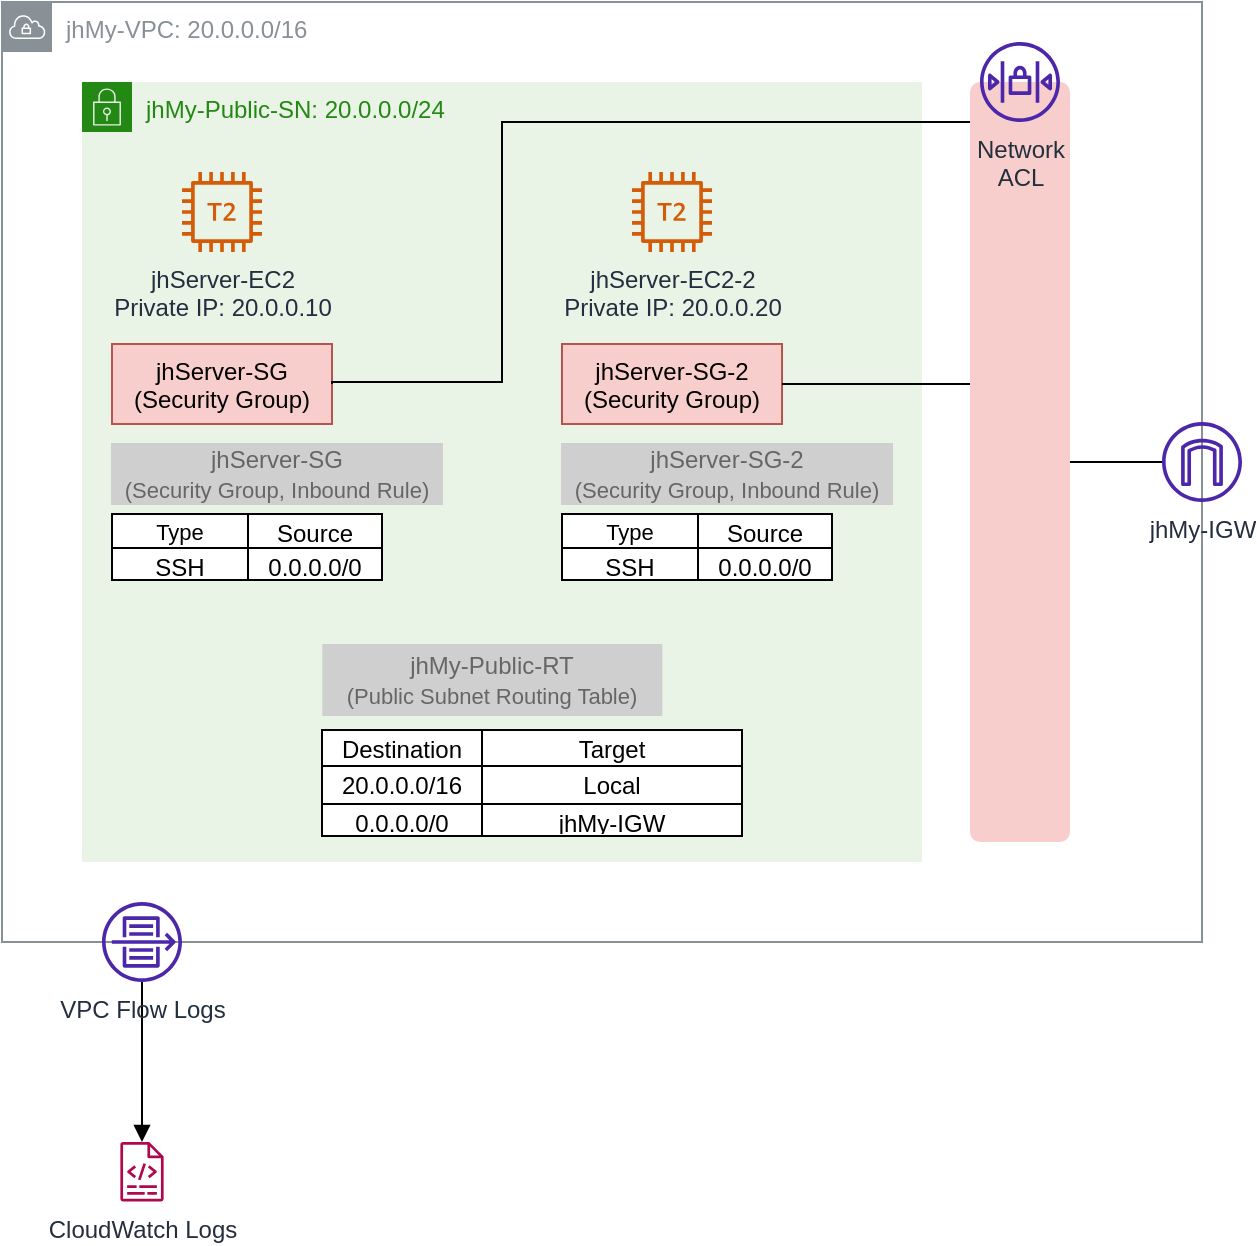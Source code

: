 <mxfile version="20.8.16" type="device"><diagram name="페이지-1" id="ReU_94Ht_Q64m_gdq3RB"><mxGraphModel dx="1114" dy="877" grid="1" gridSize="10" guides="1" tooltips="1" connect="1" arrows="1" fold="1" page="1" pageScale="1" pageWidth="827" pageHeight="1169" math="0" shadow="0"><root><mxCell id="0"/><mxCell id="1" parent="0"/><mxCell id="03eX-UuSFP6B3kCE4FGE-1" value="jhMy-VPC: 20.0.0.0/16" style="sketch=0;outlineConnect=0;gradientColor=none;html=1;whiteSpace=wrap;fontSize=12;fontStyle=0;shape=mxgraph.aws4.group;grIcon=mxgraph.aws4.group_vpc;strokeColor=#879196;fillColor=none;verticalAlign=top;align=left;spacingLeft=30;fontColor=#879196;dashed=0;" vertex="1" parent="1"><mxGeometry x="80" y="80" width="600" height="470" as="geometry"/></mxCell><mxCell id="03eX-UuSFP6B3kCE4FGE-2" value="jhMy-Public-SN: 20.0.0.0/24" style="points=[[0,0],[0.25,0],[0.5,0],[0.75,0],[1,0],[1,0.25],[1,0.5],[1,0.75],[1,1],[0.75,1],[0.5,1],[0.25,1],[0,1],[0,0.75],[0,0.5],[0,0.25]];outlineConnect=0;gradientColor=none;html=1;whiteSpace=wrap;fontSize=12;fontStyle=0;container=1;pointerEvents=0;collapsible=0;recursiveResize=0;shape=mxgraph.aws4.group;grIcon=mxgraph.aws4.group_security_group;grStroke=0;strokeColor=#248814;fillColor=#E9F3E6;verticalAlign=top;align=left;spacingLeft=30;fontColor=#248814;dashed=0;" vertex="1" parent="1"><mxGeometry x="120" y="120" width="420" height="390" as="geometry"/></mxCell><mxCell id="03eX-UuSFP6B3kCE4FGE-3" value="jhServer-EC2&lt;br&gt;Private IP: 20.0.0.10" style="sketch=0;outlineConnect=0;fontColor=#232F3E;gradientColor=none;fillColor=#D45B07;strokeColor=none;dashed=0;verticalLabelPosition=bottom;verticalAlign=top;align=center;html=1;fontSize=12;fontStyle=0;aspect=fixed;pointerEvents=1;shape=mxgraph.aws4.t2_instance;" vertex="1" parent="03eX-UuSFP6B3kCE4FGE-2"><mxGeometry x="50" y="45" width="40" height="40" as="geometry"/></mxCell><mxCell id="03eX-UuSFP6B3kCE4FGE-4" value="jhServer-EC2-2&lt;br&gt;Private IP: 20.0.0.20" style="sketch=0;outlineConnect=0;fontColor=#232F3E;gradientColor=none;fillColor=#D45B07;strokeColor=none;dashed=0;verticalLabelPosition=bottom;verticalAlign=top;align=center;html=1;fontSize=12;fontStyle=0;aspect=fixed;pointerEvents=1;shape=mxgraph.aws4.t2_instance;" vertex="1" parent="03eX-UuSFP6B3kCE4FGE-2"><mxGeometry x="275" y="45" width="40" height="40" as="geometry"/></mxCell><mxCell id="03eX-UuSFP6B3kCE4FGE-5" value="jhServer-SG&#10;(Security Group)" style="fillColor=#f8cecc;strokeColor=#b85450;verticalAlign=top;fontStyle=0;" vertex="1" parent="03eX-UuSFP6B3kCE4FGE-2"><mxGeometry x="15" y="131" width="110" height="40" as="geometry"/></mxCell><mxCell id="03eX-UuSFP6B3kCE4FGE-6" value="jhServer-SG-2&#10;(Security Group)" style="fillColor=#f8cecc;strokeColor=#b85450;verticalAlign=top;fontStyle=0;" vertex="1" parent="03eX-UuSFP6B3kCE4FGE-2"><mxGeometry x="240" y="131" width="110" height="40" as="geometry"/></mxCell><mxCell id="03eX-UuSFP6B3kCE4FGE-7" value="jhServer-SG&lt;br&gt;&lt;font style=&quot;font-size: 11px;&quot;&gt;(Security Group, Inbound Rule)&lt;/font&gt;" style="rounded=0;whiteSpace=wrap;html=1;fillColor=#CFCFCF;fontColor=#666666;strokeColor=#CFCFCF;align=center;" vertex="1" parent="1"><mxGeometry x="135" y="301" width="165" height="30" as="geometry"/></mxCell><mxCell id="03eX-UuSFP6B3kCE4FGE-8" value="" style="shape=table;startSize=0;container=1;collapsible=0;childLayout=tableLayout;fontSize=11;" vertex="1" parent="1"><mxGeometry x="135" y="336" width="135" height="33" as="geometry"/></mxCell><mxCell id="03eX-UuSFP6B3kCE4FGE-9" value="" style="shape=tableRow;horizontal=0;startSize=0;swimlaneHead=0;swimlaneBody=0;strokeColor=inherit;top=0;left=0;bottom=0;right=0;collapsible=0;dropTarget=0;fillColor=none;points=[[0,0.5],[1,0.5]];portConstraint=eastwest;fontSize=11;" vertex="1" parent="03eX-UuSFP6B3kCE4FGE-8"><mxGeometry width="135" height="17" as="geometry"/></mxCell><mxCell id="03eX-UuSFP6B3kCE4FGE-10" value="Type" style="shape=partialRectangle;html=1;whiteSpace=wrap;connectable=0;strokeColor=inherit;overflow=hidden;fillColor=none;top=0;left=0;bottom=0;right=0;pointerEvents=1;fontSize=11;" vertex="1" parent="03eX-UuSFP6B3kCE4FGE-9"><mxGeometry width="68" height="17" as="geometry"><mxRectangle width="68" height="17" as="alternateBounds"/></mxGeometry></mxCell><mxCell id="03eX-UuSFP6B3kCE4FGE-11" value="Source" style="shape=partialRectangle;html=1;whiteSpace=wrap;connectable=0;strokeColor=inherit;overflow=hidden;fillColor=none;top=0;left=0;bottom=0;right=0;pointerEvents=1;fontSize=12;" vertex="1" parent="03eX-UuSFP6B3kCE4FGE-9"><mxGeometry x="68" width="67" height="17" as="geometry"><mxRectangle width="67" height="17" as="alternateBounds"/></mxGeometry></mxCell><mxCell id="03eX-UuSFP6B3kCE4FGE-12" value="" style="shape=tableRow;horizontal=0;startSize=0;swimlaneHead=0;swimlaneBody=0;strokeColor=inherit;top=0;left=0;bottom=0;right=0;collapsible=0;dropTarget=0;fillColor=none;points=[[0,0.5],[1,0.5]];portConstraint=eastwest;fontSize=11;" vertex="1" parent="03eX-UuSFP6B3kCE4FGE-8"><mxGeometry y="17" width="135" height="16" as="geometry"/></mxCell><mxCell id="03eX-UuSFP6B3kCE4FGE-13" value="SSH" style="shape=partialRectangle;html=1;whiteSpace=wrap;connectable=0;strokeColor=inherit;overflow=hidden;fillColor=none;top=0;left=0;bottom=0;right=0;pointerEvents=1;fontSize=12;" vertex="1" parent="03eX-UuSFP6B3kCE4FGE-12"><mxGeometry width="68" height="16" as="geometry"><mxRectangle width="68" height="16" as="alternateBounds"/></mxGeometry></mxCell><mxCell id="03eX-UuSFP6B3kCE4FGE-14" value="0.0.0.0/0" style="shape=partialRectangle;html=1;whiteSpace=wrap;connectable=0;strokeColor=inherit;overflow=hidden;fillColor=none;top=0;left=0;bottom=0;right=0;pointerEvents=1;fontSize=12;" vertex="1" parent="03eX-UuSFP6B3kCE4FGE-12"><mxGeometry x="68" width="67" height="16" as="geometry"><mxRectangle width="67" height="16" as="alternateBounds"/></mxGeometry></mxCell><mxCell id="03eX-UuSFP6B3kCE4FGE-18" value="jhServer-SG-2&lt;br&gt;&lt;font style=&quot;font-size: 11px;&quot;&gt;(Security Group, Inbound Rule)&lt;/font&gt;" style="rounded=0;whiteSpace=wrap;html=1;fillColor=#CFCFCF;fontColor=#666666;strokeColor=#CFCFCF;align=center;" vertex="1" parent="1"><mxGeometry x="360" y="301" width="165" height="30" as="geometry"/></mxCell><mxCell id="03eX-UuSFP6B3kCE4FGE-19" value="" style="shape=table;startSize=0;container=1;collapsible=0;childLayout=tableLayout;fontSize=11;" vertex="1" parent="1"><mxGeometry x="360" y="336" width="135" height="33" as="geometry"/></mxCell><mxCell id="03eX-UuSFP6B3kCE4FGE-20" value="" style="shape=tableRow;horizontal=0;startSize=0;swimlaneHead=0;swimlaneBody=0;strokeColor=inherit;top=0;left=0;bottom=0;right=0;collapsible=0;dropTarget=0;fillColor=none;points=[[0,0.5],[1,0.5]];portConstraint=eastwest;fontSize=11;" vertex="1" parent="03eX-UuSFP6B3kCE4FGE-19"><mxGeometry width="135" height="17" as="geometry"/></mxCell><mxCell id="03eX-UuSFP6B3kCE4FGE-21" value="Type" style="shape=partialRectangle;html=1;whiteSpace=wrap;connectable=0;strokeColor=inherit;overflow=hidden;fillColor=none;top=0;left=0;bottom=0;right=0;pointerEvents=1;fontSize=11;" vertex="1" parent="03eX-UuSFP6B3kCE4FGE-20"><mxGeometry width="68" height="17" as="geometry"><mxRectangle width="68" height="17" as="alternateBounds"/></mxGeometry></mxCell><mxCell id="03eX-UuSFP6B3kCE4FGE-22" value="Source" style="shape=partialRectangle;html=1;whiteSpace=wrap;connectable=0;strokeColor=inherit;overflow=hidden;fillColor=none;top=0;left=0;bottom=0;right=0;pointerEvents=1;fontSize=12;" vertex="1" parent="03eX-UuSFP6B3kCE4FGE-20"><mxGeometry x="68" width="67" height="17" as="geometry"><mxRectangle width="67" height="17" as="alternateBounds"/></mxGeometry></mxCell><mxCell id="03eX-UuSFP6B3kCE4FGE-23" value="" style="shape=tableRow;horizontal=0;startSize=0;swimlaneHead=0;swimlaneBody=0;strokeColor=inherit;top=0;left=0;bottom=0;right=0;collapsible=0;dropTarget=0;fillColor=none;points=[[0,0.5],[1,0.5]];portConstraint=eastwest;fontSize=11;" vertex="1" parent="03eX-UuSFP6B3kCE4FGE-19"><mxGeometry y="17" width="135" height="16" as="geometry"/></mxCell><mxCell id="03eX-UuSFP6B3kCE4FGE-24" value="SSH" style="shape=partialRectangle;html=1;whiteSpace=wrap;connectable=0;strokeColor=inherit;overflow=hidden;fillColor=none;top=0;left=0;bottom=0;right=0;pointerEvents=1;fontSize=12;" vertex="1" parent="03eX-UuSFP6B3kCE4FGE-23"><mxGeometry width="68" height="16" as="geometry"><mxRectangle width="68" height="16" as="alternateBounds"/></mxGeometry></mxCell><mxCell id="03eX-UuSFP6B3kCE4FGE-25" value="0.0.0.0/0" style="shape=partialRectangle;html=1;whiteSpace=wrap;connectable=0;strokeColor=inherit;overflow=hidden;fillColor=none;top=0;left=0;bottom=0;right=0;pointerEvents=1;fontSize=12;" vertex="1" parent="03eX-UuSFP6B3kCE4FGE-23"><mxGeometry x="68" width="67" height="16" as="geometry"><mxRectangle width="67" height="16" as="alternateBounds"/></mxGeometry></mxCell><mxCell id="03eX-UuSFP6B3kCE4FGE-47" style="edgeStyle=orthogonalEdgeStyle;rounded=0;orthogonalLoop=1;jettySize=auto;html=1;entryX=1;entryY=0.5;entryDx=0;entryDy=0;endArrow=none;endFill=0;" edge="1" parent="1" source="03eX-UuSFP6B3kCE4FGE-27" target="03eX-UuSFP6B3kCE4FGE-6"><mxGeometry relative="1" as="geometry"><Array as="points"><mxPoint x="510" y="271"/><mxPoint x="510" y="271"/></Array></mxGeometry></mxCell><mxCell id="03eX-UuSFP6B3kCE4FGE-49" style="edgeStyle=orthogonalEdgeStyle;rounded=0;orthogonalLoop=1;jettySize=auto;html=1;entryX=1;entryY=0.5;entryDx=0;entryDy=0;endArrow=none;endFill=0;" edge="1" parent="1" source="03eX-UuSFP6B3kCE4FGE-27" target="03eX-UuSFP6B3kCE4FGE-5"><mxGeometry relative="1" as="geometry"><Array as="points"><mxPoint x="330" y="140"/><mxPoint x="330" y="270"/></Array></mxGeometry></mxCell><mxCell id="03eX-UuSFP6B3kCE4FGE-27" value="" style="rounded=1;arcSize=10;dashed=1;strokeColor=none;fillColor=#f8cecc;dashPattern=8 4;strokeWidth=2;" vertex="1" parent="1"><mxGeometry x="564" y="120" width="50" height="380" as="geometry"/></mxCell><mxCell id="03eX-UuSFP6B3kCE4FGE-26" value="Network&lt;br&gt;ACL" style="sketch=0;outlineConnect=0;fontColor=#232F3E;gradientColor=none;fillColor=#4D27AA;strokeColor=none;dashed=0;verticalLabelPosition=bottom;verticalAlign=top;align=center;html=1;fontSize=12;fontStyle=0;aspect=fixed;pointerEvents=1;shape=mxgraph.aws4.network_access_control_list;" vertex="1" parent="1"><mxGeometry x="569" y="100" width="40" height="40" as="geometry"/></mxCell><mxCell id="03eX-UuSFP6B3kCE4FGE-46" style="edgeStyle=orthogonalEdgeStyle;rounded=0;orthogonalLoop=1;jettySize=auto;html=1;entryX=1;entryY=0.5;entryDx=0;entryDy=0;endArrow=none;endFill=0;" edge="1" parent="1" source="03eX-UuSFP6B3kCE4FGE-28" target="03eX-UuSFP6B3kCE4FGE-27"><mxGeometry relative="1" as="geometry"/></mxCell><mxCell id="03eX-UuSFP6B3kCE4FGE-28" value="jhMy-IGW" style="sketch=0;outlineConnect=0;fontColor=#232F3E;gradientColor=none;fillColor=#4D27AA;strokeColor=none;dashed=0;verticalLabelPosition=bottom;verticalAlign=top;align=center;html=1;fontSize=12;fontStyle=0;aspect=fixed;pointerEvents=1;shape=mxgraph.aws4.internet_gateway;" vertex="1" parent="1"><mxGeometry x="660" y="290" width="40" height="40" as="geometry"/></mxCell><mxCell id="03eX-UuSFP6B3kCE4FGE-29" value="" style="shape=table;startSize=0;container=1;collapsible=0;childLayout=tableLayout;labelBackgroundColor=none;strokeColor=#000000;fontColor=#000000;fillColor=default;" vertex="1" parent="1"><mxGeometry x="240" y="444" width="210" height="53" as="geometry"/></mxCell><mxCell id="03eX-UuSFP6B3kCE4FGE-30" value="" style="shape=tableRow;horizontal=0;startSize=0;swimlaneHead=0;swimlaneBody=0;strokeColor=inherit;top=0;left=0;bottom=0;right=0;collapsible=0;dropTarget=0;fillColor=none;points=[[0,0.5],[1,0.5]];portConstraint=eastwest;labelBackgroundColor=none;fontColor=#000000;" vertex="1" parent="03eX-UuSFP6B3kCE4FGE-29"><mxGeometry width="210" height="18" as="geometry"/></mxCell><mxCell id="03eX-UuSFP6B3kCE4FGE-31" value="Destination" style="shape=partialRectangle;html=1;whiteSpace=wrap;connectable=0;strokeColor=inherit;overflow=hidden;fillColor=none;top=0;left=0;bottom=0;right=0;pointerEvents=1;labelBackgroundColor=none;fontColor=#000000;" vertex="1" parent="03eX-UuSFP6B3kCE4FGE-30"><mxGeometry width="80" height="18" as="geometry"><mxRectangle width="80" height="18" as="alternateBounds"/></mxGeometry></mxCell><mxCell id="03eX-UuSFP6B3kCE4FGE-32" value="Target" style="shape=partialRectangle;html=1;whiteSpace=wrap;connectable=0;strokeColor=inherit;overflow=hidden;fillColor=none;top=0;left=0;bottom=0;right=0;pointerEvents=1;labelBackgroundColor=none;fontColor=#000000;" vertex="1" parent="03eX-UuSFP6B3kCE4FGE-30"><mxGeometry x="80" width="130" height="18" as="geometry"><mxRectangle width="130" height="18" as="alternateBounds"/></mxGeometry></mxCell><mxCell id="03eX-UuSFP6B3kCE4FGE-33" value="" style="shape=tableRow;horizontal=0;startSize=0;swimlaneHead=0;swimlaneBody=0;strokeColor=inherit;top=0;left=0;bottom=0;right=0;collapsible=0;dropTarget=0;fillColor=none;points=[[0,0.5],[1,0.5]];portConstraint=eastwest;labelBackgroundColor=none;fontColor=#000000;" vertex="1" parent="03eX-UuSFP6B3kCE4FGE-29"><mxGeometry y="18" width="210" height="19" as="geometry"/></mxCell><mxCell id="03eX-UuSFP6B3kCE4FGE-34" value="20.0.0.0/16" style="shape=partialRectangle;html=1;whiteSpace=wrap;connectable=0;strokeColor=inherit;overflow=hidden;fillColor=none;top=0;left=0;bottom=0;right=0;pointerEvents=1;labelBackgroundColor=none;fontColor=#000000;" vertex="1" parent="03eX-UuSFP6B3kCE4FGE-33"><mxGeometry width="80" height="19" as="geometry"><mxRectangle width="80" height="19" as="alternateBounds"/></mxGeometry></mxCell><mxCell id="03eX-UuSFP6B3kCE4FGE-35" value="Local" style="shape=partialRectangle;html=1;whiteSpace=wrap;connectable=0;strokeColor=inherit;overflow=hidden;fillColor=none;top=0;left=0;bottom=0;right=0;pointerEvents=1;labelBackgroundColor=none;fontColor=#000000;" vertex="1" parent="03eX-UuSFP6B3kCE4FGE-33"><mxGeometry x="80" width="130" height="19" as="geometry"><mxRectangle width="130" height="19" as="alternateBounds"/></mxGeometry></mxCell><mxCell id="03eX-UuSFP6B3kCE4FGE-36" value="" style="shape=tableRow;horizontal=0;startSize=0;swimlaneHead=0;swimlaneBody=0;strokeColor=inherit;top=0;left=0;bottom=0;right=0;collapsible=0;dropTarget=0;fillColor=none;points=[[0,0.5],[1,0.5]];portConstraint=eastwest;labelBackgroundColor=none;fontColor=#000000;" vertex="1" parent="03eX-UuSFP6B3kCE4FGE-29"><mxGeometry y="37" width="210" height="16" as="geometry"/></mxCell><mxCell id="03eX-UuSFP6B3kCE4FGE-37" value="0.0.0.0/0" style="shape=partialRectangle;html=1;whiteSpace=wrap;connectable=0;strokeColor=inherit;overflow=hidden;fillColor=none;top=0;left=0;bottom=0;right=0;pointerEvents=1;labelBackgroundColor=none;fontColor=#000000;" vertex="1" parent="03eX-UuSFP6B3kCE4FGE-36"><mxGeometry width="80" height="16" as="geometry"><mxRectangle width="80" height="16" as="alternateBounds"/></mxGeometry></mxCell><mxCell id="03eX-UuSFP6B3kCE4FGE-38" value="jhMy-IGW" style="shape=partialRectangle;html=1;whiteSpace=wrap;connectable=0;strokeColor=inherit;overflow=hidden;fillColor=none;top=0;left=0;bottom=0;right=0;pointerEvents=1;labelBackgroundColor=none;fontColor=#000000;" vertex="1" parent="03eX-UuSFP6B3kCE4FGE-36"><mxGeometry x="80" width="130" height="16" as="geometry"><mxRectangle width="130" height="16" as="alternateBounds"/></mxGeometry></mxCell><mxCell id="03eX-UuSFP6B3kCE4FGE-42" value="jhMy-Public-RT&lt;br&gt;&lt;font style=&quot;font-size: 11px;&quot;&gt;(Public Subnet Routing Table)&lt;/font&gt;" style="text;html=1;strokeColor=none;fillColor=#CFCFCF;align=center;verticalAlign=middle;whiteSpace=wrap;rounded=0;fontColor=#666666;" vertex="1" parent="1"><mxGeometry x="240.16" y="401" width="170" height="36" as="geometry"/></mxCell><mxCell id="03eX-UuSFP6B3kCE4FGE-45" style="edgeStyle=orthogonalEdgeStyle;rounded=0;orthogonalLoop=1;jettySize=auto;html=1;endArrow=block;endFill=1;" edge="1" parent="1" source="03eX-UuSFP6B3kCE4FGE-43" target="03eX-UuSFP6B3kCE4FGE-44"><mxGeometry relative="1" as="geometry"/></mxCell><mxCell id="03eX-UuSFP6B3kCE4FGE-43" value="VPC Flow Logs" style="sketch=0;outlineConnect=0;fontColor=#232F3E;gradientColor=none;fillColor=#4D27AA;strokeColor=none;dashed=0;verticalLabelPosition=bottom;verticalAlign=top;align=center;html=1;fontSize=12;fontStyle=0;aspect=fixed;pointerEvents=1;shape=mxgraph.aws4.flow_logs;" vertex="1" parent="1"><mxGeometry x="130" y="530" width="40" height="40" as="geometry"/></mxCell><mxCell id="03eX-UuSFP6B3kCE4FGE-44" value="CloudWatch Logs" style="sketch=0;outlineConnect=0;fontColor=#232F3E;gradientColor=none;fillColor=#B0084D;strokeColor=none;dashed=0;verticalLabelPosition=bottom;verticalAlign=top;align=center;html=1;fontSize=12;fontStyle=0;aspect=fixed;pointerEvents=1;shape=mxgraph.aws4.logs;" vertex="1" parent="1"><mxGeometry x="130" y="650" width="40" height="29.74" as="geometry"/></mxCell></root></mxGraphModel></diagram></mxfile>